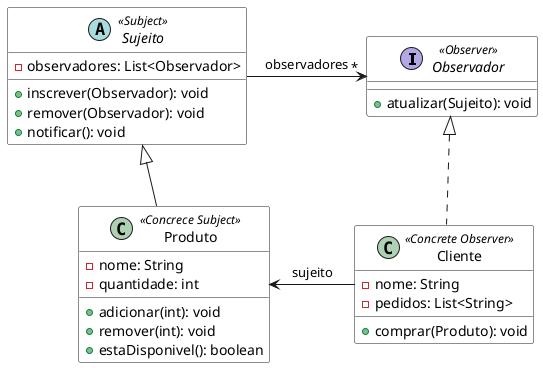 @startuml
skinparam ClassBackgroundColor white

interface Observador <<Observer>> {
    + atualizar(Sujeito): void
}

abstract class Sujeito <<Subject>> {
    - observadores: List<Observador>
    + inscrever(Observador): void
    + remover(Observador): void
    + notificar(): void
}

class Produto <<Concrece Subject>> {
    - nome: String
    - quantidade: int
    + adicionar(int): void
    + remover(int): void
    + estaDisponivel(): boolean
}

class Cliente <<Concrete Observer>> {
    - nome: String
    - pedidos: List<String>
    + comprar(Produto): void
}

Sujeito <|-d- Produto
Observador <|.d. Cliente
Sujeito  -r-> "*" Observador: observadores
Cliente -l> Produto: sujeito
@enduml